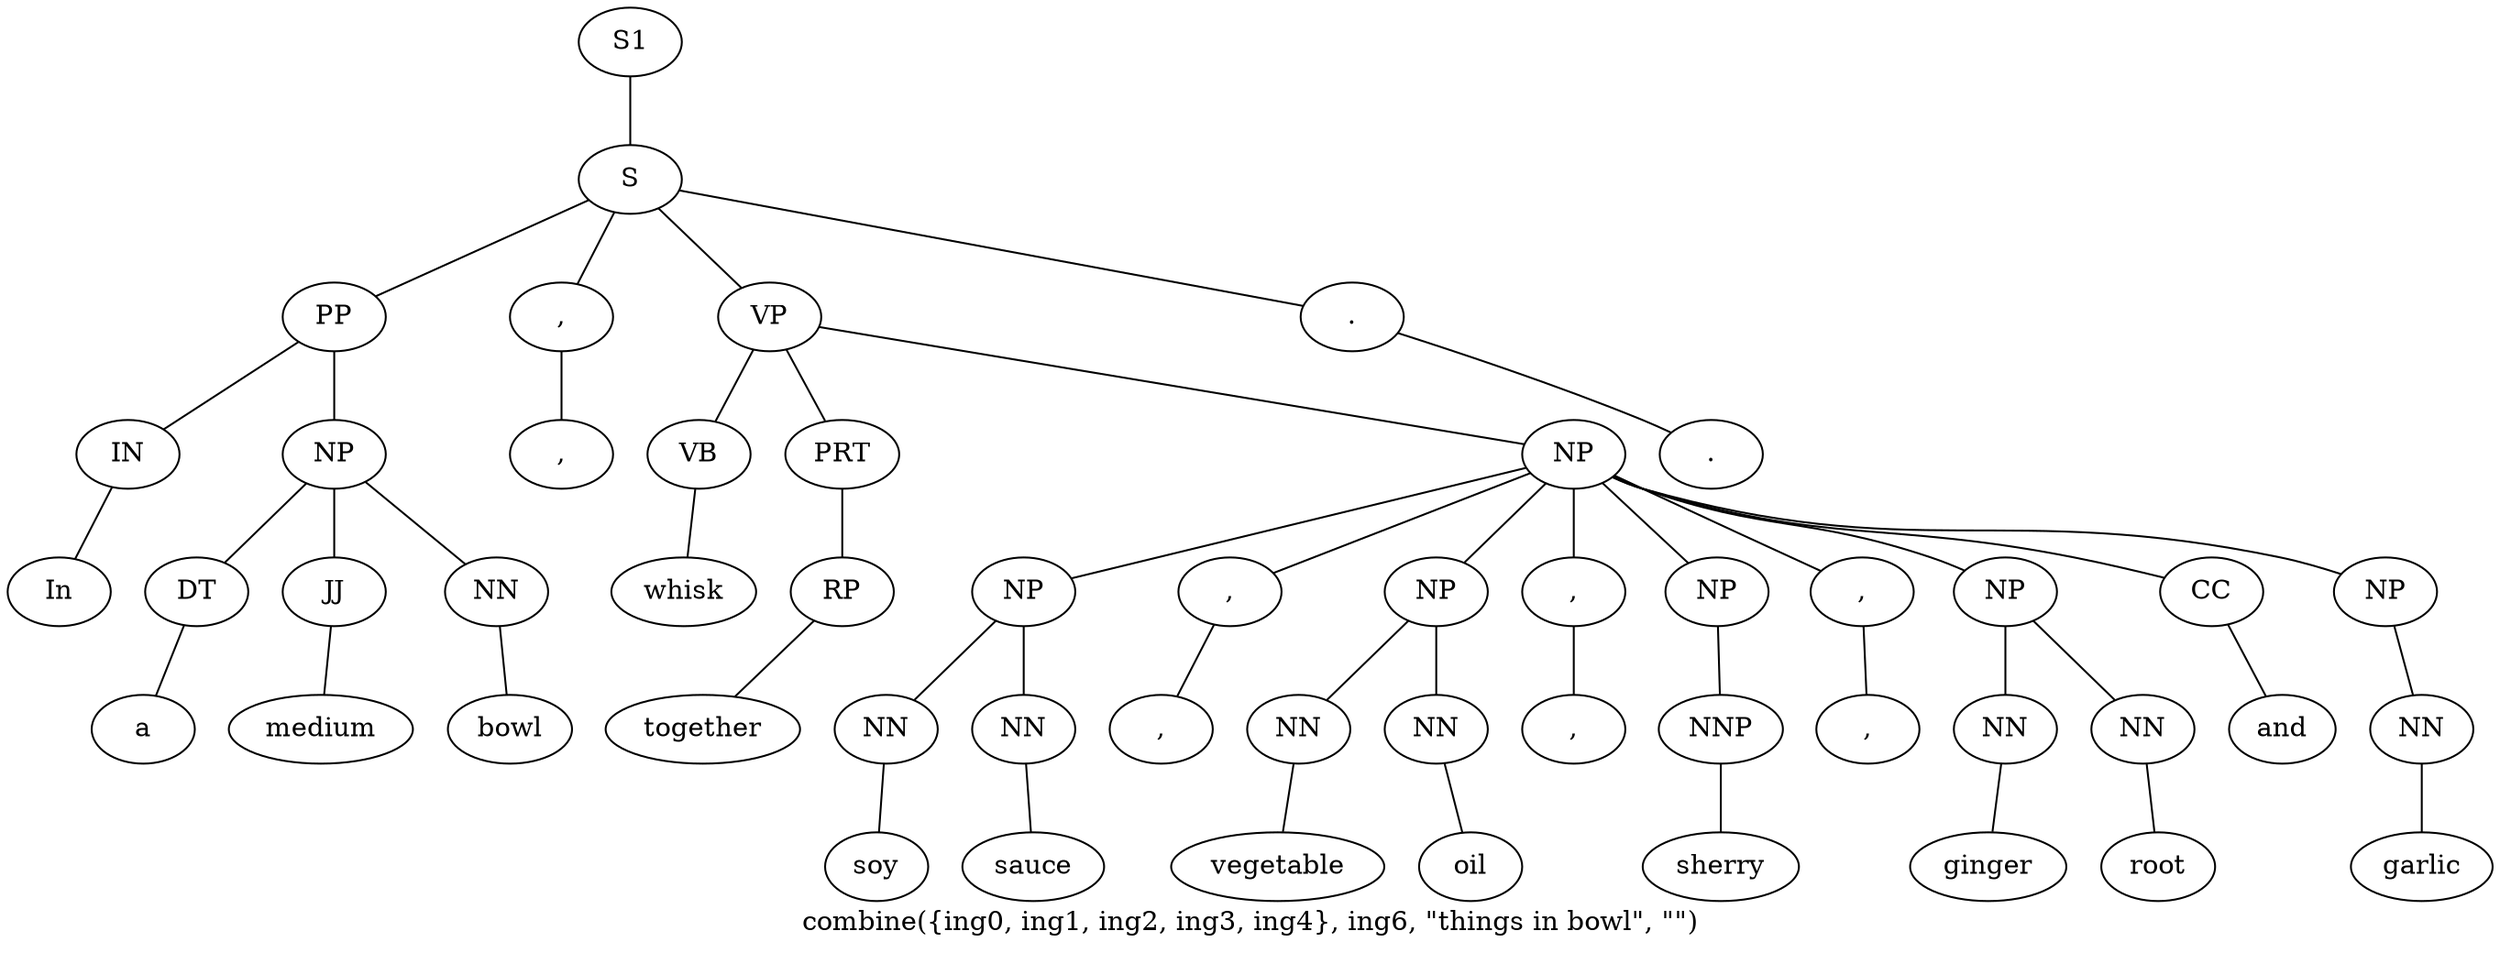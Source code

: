 graph SyntaxGraph {
	label = "combine({ing0, ing1, ing2, ing3, ing4}, ing6, \"things in bowl\", \"\")";
	Node0 [label="S1"];
	Node1 [label="S"];
	Node2 [label="PP"];
	Node3 [label="IN"];
	Node4 [label="In"];
	Node5 [label="NP"];
	Node6 [label="DT"];
	Node7 [label="a"];
	Node8 [label="JJ"];
	Node9 [label="medium"];
	Node10 [label="NN"];
	Node11 [label="bowl"];
	Node12 [label=","];
	Node13 [label=","];
	Node14 [label="VP"];
	Node15 [label="VB"];
	Node16 [label="whisk"];
	Node17 [label="PRT"];
	Node18 [label="RP"];
	Node19 [label="together"];
	Node20 [label="NP"];
	Node21 [label="NP"];
	Node22 [label="NN"];
	Node23 [label="soy"];
	Node24 [label="NN"];
	Node25 [label="sauce"];
	Node26 [label=","];
	Node27 [label=","];
	Node28 [label="NP"];
	Node29 [label="NN"];
	Node30 [label="vegetable"];
	Node31 [label="NN"];
	Node32 [label="oil"];
	Node33 [label=","];
	Node34 [label=","];
	Node35 [label="NP"];
	Node36 [label="NNP"];
	Node37 [label="sherry"];
	Node38 [label=","];
	Node39 [label=","];
	Node40 [label="NP"];
	Node41 [label="NN"];
	Node42 [label="ginger"];
	Node43 [label="NN"];
	Node44 [label="root"];
	Node45 [label="CC"];
	Node46 [label="and"];
	Node47 [label="NP"];
	Node48 [label="NN"];
	Node49 [label="garlic"];
	Node50 [label="."];
	Node51 [label="."];

	Node0 -- Node1;
	Node1 -- Node2;
	Node1 -- Node12;
	Node1 -- Node14;
	Node1 -- Node50;
	Node2 -- Node3;
	Node2 -- Node5;
	Node3 -- Node4;
	Node5 -- Node6;
	Node5 -- Node8;
	Node5 -- Node10;
	Node6 -- Node7;
	Node8 -- Node9;
	Node10 -- Node11;
	Node12 -- Node13;
	Node14 -- Node15;
	Node14 -- Node17;
	Node14 -- Node20;
	Node15 -- Node16;
	Node17 -- Node18;
	Node18 -- Node19;
	Node20 -- Node21;
	Node20 -- Node26;
	Node20 -- Node28;
	Node20 -- Node33;
	Node20 -- Node35;
	Node20 -- Node38;
	Node20 -- Node40;
	Node20 -- Node45;
	Node20 -- Node47;
	Node21 -- Node22;
	Node21 -- Node24;
	Node22 -- Node23;
	Node24 -- Node25;
	Node26 -- Node27;
	Node28 -- Node29;
	Node28 -- Node31;
	Node29 -- Node30;
	Node31 -- Node32;
	Node33 -- Node34;
	Node35 -- Node36;
	Node36 -- Node37;
	Node38 -- Node39;
	Node40 -- Node41;
	Node40 -- Node43;
	Node41 -- Node42;
	Node43 -- Node44;
	Node45 -- Node46;
	Node47 -- Node48;
	Node48 -- Node49;
	Node50 -- Node51;
}